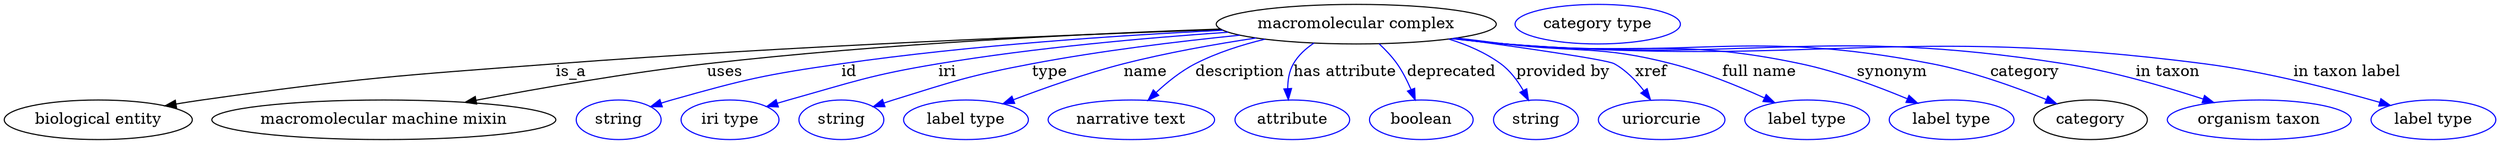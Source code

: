 digraph {
	graph [bb="0,0,2256.7,123"];
	node [label="\N"];
	"macromolecular complex"	[height=0.5,
		label="macromolecular complex",
		pos="1224.1,105",
		width=3.5205];
	"biological entity"	[height=0.5,
		pos="85.142,18",
		width=2.3651];
	"macromolecular complex" -> "biological entity"	[label=is_a,
		lp="514.14,61.5",
		pos="e,145.71,30.657 1102,100.11 957.98,95.063 711.43,84.956 500.14,69 357.13,58.2 321.14,56.11 179.14,36 171.52,34.921 163.58,33.674 \
155.67,32.357"];
	"macromolecular machine mixin"	[height=0.5,
		pos="344.14,18",
		width=4.3329];
	"macromolecular complex" -> "macromolecular machine mixin"	[label=uses,
		lp="653.64,61.5",
		pos="e,417.88,33.886 1101.3,100.59 982.26,96.359 796.89,87.337 637.14,69 566.14,60.85 486.22,46.886 427.8,35.782"];
	id	[color=blue,
		height=0.5,
		label=string,
		pos="556.14,18",
		width=1.0652];
	"macromolecular complex" -> id	[color=blue,
		label=id,
		lp="767.14,61.5",
		pos="e,585.14,29.96 1103.5,99.308 1009.6,94.592 876.1,85.563 760.14,69 689.99,58.979 672.36,55.205 604.14,36 601.04,35.126 597.84,34.155 \
594.64,33.133",
		style=solid];
	iri	[color=blue,
		height=0.5,
		label="iri type",
		pos="657.14,18",
		width=1.2277];
	"macromolecular complex" -> iri	[color=blue,
		label=iri,
		lp="853.14,61.5",
		pos="e,690.69,29.955 1107.9,97.773 1032.6,92.633 932.62,83.726 845.14,69 794.7,60.508 738.13,44.562 700.35,32.955",
		style=solid];
	type	[color=blue,
		height=0.5,
		label=string,
		pos="758.14,18",
		width=1.0652];
	"macromolecular complex" -> type	[color=blue,
		label=type,
		lp="945.14,61.5",
		pos="e,787.09,29.917 1118.1,95.096 1061.7,89.435 991.32,80.9 929.14,69 873.13,58.28 859.56,53.048 805.14,36 802.39,35.137 799.55,34.211 \
796.71,33.252",
		style=solid];
	name	[color=blue,
		height=0.5,
		label="label type",
		pos="871.14,18",
		width=1.5707];
	"macromolecular complex" -> name	[color=blue,
		label=name,
		lp="1032.1,61.5",
		pos="e,904.24,32.618 1132.6,92.512 1095,86.853 1051.2,79.053 1012.1,69 978.39,60.304 941.29,46.988 913.62,36.283",
		style=solid];
	description	[color=blue,
		height=0.5,
		label="narrative text",
		pos="1021.1,18",
		width=2.0943];
	"macromolecular complex" -> description	[color=blue,
		label=description,
		lp="1118.6,61.5",
		pos="e,1036,35.753 1140.9,91.371 1119.7,86.208 1097.5,79.006 1078.1,69 1065.4,62.41 1053.2,52.38 1043.4,43.029",
		style=solid];
	"has attribute"	[color=blue,
		height=0.5,
		label=attribute,
		pos="1166.1,18",
		width=1.4443];
	"macromolecular complex" -> "has attribute"	[color=blue,
		label="has attribute",
		lp="1214.1,61.5",
		pos="e,1162.6,36.296 1185.7,87.782 1178.3,82.855 1171.5,76.659 1167.1,69 1163.3,62.266 1162,54.14 1162,46.414",
		style=solid];
	deprecated	[color=blue,
		height=0.5,
		label=boolean,
		pos="1283.1,18",
		width=1.2999];
	"macromolecular complex" -> deprecated	[color=blue,
		label=deprecated,
		lp="1310.6,61.5",
		pos="e,1277.6,36.09 1244.9,87.142 1250.6,81.762 1256.6,75.505 1261.1,69 1266.1,61.914 1270.4,53.514 1273.7,45.641",
		style=solid];
	"provided by"	[color=blue,
		height=0.5,
		label=string,
		pos="1386.1,18",
		width=1.0652];
	"macromolecular complex" -> "provided by"	[color=blue,
		label="provided by",
		lp="1411.6,61.5",
		pos="e,1379.4,36.203 1308.4,91.509 1325,86.388 1341.4,79.171 1355.1,69 1363.3,62.921 1369.9,53.975 1374.8,45.324",
		style=solid];
	xref	[color=blue,
		height=0.5,
		label=uriorcurie,
		pos="1500.1,18",
		width=1.5887];
	"macromolecular complex" -> xref	[color=blue,
		label=xref,
		lp="1490.6,61.5",
		pos="e,1490.3,36.206 1313.3,92.151 1376.7,83.493 1451.6,72.655 1458.1,69 1468.6,63.149 1477.6,53.611 1484.5,44.426",
		style=solid];
	"full name"	[color=blue,
		height=0.5,
		label="label type",
		pos="1632.1,18",
		width=1.5707];
	"macromolecular complex" -> "full name"	[color=blue,
		label="full name",
		lp="1588.6,61.5",
		pos="e,1602.6,33.633 1315.3,92.451 1329.9,90.613 1345,88.744 1359.1,87 1425.8,78.805 1444.1,85.792 1509.1,69 1538.2,61.501 1569.5,48.714 \
1593.2,37.948",
		style=solid];
	synonym	[color=blue,
		height=0.5,
		label="label type",
		pos="1763.1,18",
		width=1.5707];
	"macromolecular complex" -> synonym	[color=blue,
		label=synonym,
		lp="1709.1,61.5",
		pos="e,1732.3,33.105 1312.7,92.109 1328.1,90.243 1344.1,88.454 1359.1,87 1477.5,75.565 1509.8,93.634 1626.1,69 1659.7,61.901 1696.1,48.328 \
1722.9,37.113",
		style=solid];
	category	[height=0.5,
		pos="1889.1,18",
		width=1.4263];
	"macromolecular complex" -> category	[color=blue,
		label=category,
		lp="1829.6,61.5",
		pos="e,1858.4,32.582 1311.9,91.932 1327.6,90.062 1343.8,88.318 1359.1,87 1530.3,72.26 1576.5,101.5 1745.1,69 1781.2,62.056 1820.4,47.967 \
1848.8,36.509",
		style=solid];
	"in taxon"	[color=blue,
		height=0.5,
		label="organism taxon",
		pos="2042.1,18",
		width=2.3109];
	"macromolecular complex" -> "in taxon"	[color=blue,
		label="in taxon",
		lp="1959.1,61.5",
		pos="e,2000.9,33.686 1311.2,91.877 1327.1,89.989 1343.6,88.252 1359.1,87 1583.4,68.924 1642.8,103.84 1865.1,69 1908.5,62.2 1956.4,48.27 \
1991.4,36.836",
		style=solid];
	"in taxon label"	[color=blue,
		height=0.5,
		label="label type",
		pos="2200.1,18",
		width=1.5707];
	"macromolecular complex" -> "in taxon label"	[color=blue,
		label="in taxon label",
		lp="2121.6,61.5",
		pos="e,2161.1,31.045 1310.8,91.828 1326.8,89.933 1343.5,88.206 1359.1,87 1639.8,65.393 1713,105.03 1992.1,69 2047.6,61.846 2109.7,45.834 \
2151.5,33.844",
		style=solid];
	"named thing_category"	[color=blue,
		height=0.5,
		label="category type",
		pos="1443.1,105",
		width=2.0762];
}

